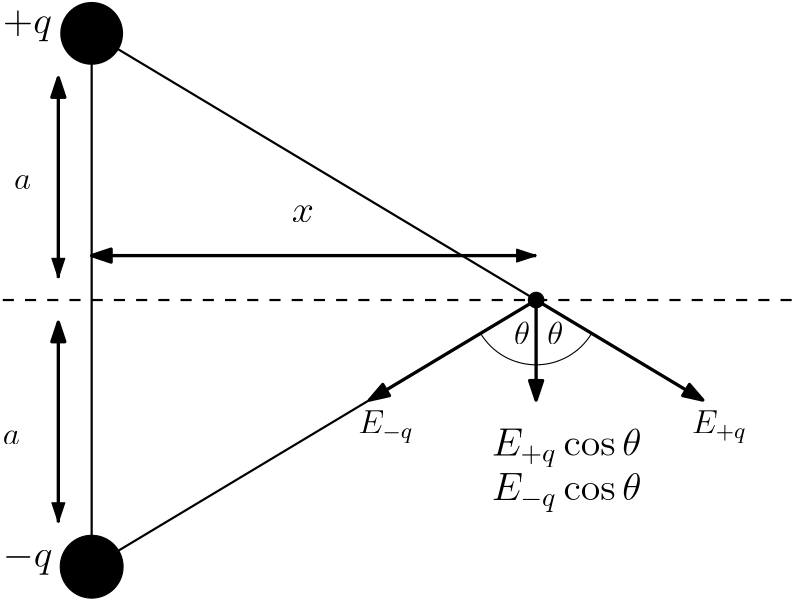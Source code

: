<?xml version="1.0"?>
<!DOCTYPE ipe SYSTEM "ipe.dtd">
<ipe version="70206" creator="Ipe 7.2.7">
<info created="D:20170921113053" modified="D:20170922110618"/>
<ipestyle name="basic">
<symbol name="arrow/arc(spx)">
<path stroke="sym-stroke" fill="sym-stroke" pen="sym-pen">
0 0 m
-1 0.333 l
-1 -0.333 l
h
</path>
</symbol>
<symbol name="arrow/farc(spx)">
<path stroke="sym-stroke" fill="white" pen="sym-pen">
0 0 m
-1 0.333 l
-1 -0.333 l
h
</path>
</symbol>
<symbol name="arrow/ptarc(spx)">
<path stroke="sym-stroke" fill="sym-stroke" pen="sym-pen">
0 0 m
-1 0.333 l
-0.8 0 l
-1 -0.333 l
h
</path>
</symbol>
<symbol name="arrow/fptarc(spx)">
<path stroke="sym-stroke" fill="white" pen="sym-pen">
0 0 m
-1 0.333 l
-0.8 0 l
-1 -0.333 l
h
</path>
</symbol>
<symbol name="mark/circle(sx)" transformations="translations">
<path fill="sym-stroke">
0.6 0 0 0.6 0 0 e
0.4 0 0 0.4 0 0 e
</path>
</symbol>
<symbol name="mark/disk(sx)" transformations="translations">
<path fill="sym-stroke">
0.6 0 0 0.6 0 0 e
</path>
</symbol>
<symbol name="mark/fdisk(sfx)" transformations="translations">
<group>
<path fill="sym-fill">
0.5 0 0 0.5 0 0 e
</path>
<path fill="sym-stroke" fillrule="eofill">
0.6 0 0 0.6 0 0 e
0.4 0 0 0.4 0 0 e
</path>
</group>
</symbol>
<symbol name="mark/box(sx)" transformations="translations">
<path fill="sym-stroke" fillrule="eofill">
-0.6 -0.6 m
0.6 -0.6 l
0.6 0.6 l
-0.6 0.6 l
h
-0.4 -0.4 m
0.4 -0.4 l
0.4 0.4 l
-0.4 0.4 l
h
</path>
</symbol>
<symbol name="mark/square(sx)" transformations="translations">
<path fill="sym-stroke">
-0.6 -0.6 m
0.6 -0.6 l
0.6 0.6 l
-0.6 0.6 l
h
</path>
</symbol>
<symbol name="mark/fsquare(sfx)" transformations="translations">
<group>
<path fill="sym-fill">
-0.5 -0.5 m
0.5 -0.5 l
0.5 0.5 l
-0.5 0.5 l
h
</path>
<path fill="sym-stroke" fillrule="eofill">
-0.6 -0.6 m
0.6 -0.6 l
0.6 0.6 l
-0.6 0.6 l
h
-0.4 -0.4 m
0.4 -0.4 l
0.4 0.4 l
-0.4 0.4 l
h
</path>
</group>
</symbol>
<symbol name="mark/cross(sx)" transformations="translations">
<group>
<path fill="sym-stroke">
-0.43 -0.57 m
0.57 0.43 l
0.43 0.57 l
-0.57 -0.43 l
h
</path>
<path fill="sym-stroke">
-0.43 0.57 m
0.57 -0.43 l
0.43 -0.57 l
-0.57 0.43 l
h
</path>
</group>
</symbol>
<symbol name="arrow/fnormal(spx)">
<path stroke="sym-stroke" fill="white" pen="sym-pen">
0 0 m
-1 0.333 l
-1 -0.333 l
h
</path>
</symbol>
<symbol name="arrow/pointed(spx)">
<path stroke="sym-stroke" fill="sym-stroke" pen="sym-pen">
0 0 m
-1 0.333 l
-0.8 0 l
-1 -0.333 l
h
</path>
</symbol>
<symbol name="arrow/fpointed(spx)">
<path stroke="sym-stroke" fill="white" pen="sym-pen">
0 0 m
-1 0.333 l
-0.8 0 l
-1 -0.333 l
h
</path>
</symbol>
<symbol name="arrow/linear(spx)">
<path stroke="sym-stroke" pen="sym-pen">
-1 0.333 m
0 0 l
-1 -0.333 l
</path>
</symbol>
<symbol name="arrow/fdouble(spx)">
<path stroke="sym-stroke" fill="white" pen="sym-pen">
0 0 m
-1 0.333 l
-1 -0.333 l
h
-1 0 m
-2 0.333 l
-2 -0.333 l
h
</path>
</symbol>
<symbol name="arrow/double(spx)">
<path stroke="sym-stroke" fill="sym-stroke" pen="sym-pen">
0 0 m
-1 0.333 l
-1 -0.333 l
h
-1 0 m
-2 0.333 l
-2 -0.333 l
h
</path>
</symbol>
<pen name="heavier" value="0.8"/>
<pen name="fat" value="1.2"/>
<pen name="ultrafat" value="2"/>
<symbolsize name="large" value="5"/>
<symbolsize name="small" value="2"/>
<symbolsize name="tiny" value="1.1"/>
<arrowsize name="large" value="10"/>
<arrowsize name="small" value="5"/>
<arrowsize name="tiny" value="3"/>
<color name="red" value="1 0 0"/>
<color name="green" value="0 1 0"/>
<color name="blue" value="0 0 1"/>
<color name="yellow" value="1 1 0"/>
<color name="orange" value="1 0.647 0"/>
<color name="gold" value="1 0.843 0"/>
<color name="purple" value="0.627 0.125 0.941"/>
<color name="gray" value="0.745"/>
<color name="brown" value="0.647 0.165 0.165"/>
<color name="navy" value="0 0 0.502"/>
<color name="pink" value="1 0.753 0.796"/>
<color name="seagreen" value="0.18 0.545 0.341"/>
<color name="turquoise" value="0.251 0.878 0.816"/>
<color name="violet" value="0.933 0.51 0.933"/>
<color name="darkblue" value="0 0 0.545"/>
<color name="darkcyan" value="0 0.545 0.545"/>
<color name="darkgray" value="0.663"/>
<color name="darkgreen" value="0 0.392 0"/>
<color name="darkmagenta" value="0.545 0 0.545"/>
<color name="darkorange" value="1 0.549 0"/>
<color name="darkred" value="0.545 0 0"/>
<color name="lightblue" value="0.678 0.847 0.902"/>
<color name="lightcyan" value="0.878 1 1"/>
<color name="lightgray" value="0.827"/>
<color name="lightgreen" value="0.565 0.933 0.565"/>
<color name="lightyellow" value="1 1 0.878"/>
<dashstyle name="dashed" value="[4] 0"/>
<dashstyle name="dotted" value="[1 3] 0"/>
<dashstyle name="dash dotted" value="[4 2 1 2] 0"/>
<dashstyle name="dash dot dotted" value="[4 2 1 2 1 2] 0"/>
<textsize name="large" value="\large"/>
<textsize name="Large" value="\Large"/>
<textsize name="LARGE" value="\LARGE"/>
<textsize name="huge" value="\huge"/>
<textsize name="Huge" value="\Huge"/>
<textsize name="small" value="\small"/>
<textsize name="footnote" value="\footnotesize"/>
<textsize name="tiny" value="\tiny"/>
<textstyle name="center" begin="\begin{center}" end="\end{center}"/>
<textstyle name="itemize" begin="\begin{itemize}" end="\end{itemize}"/>
<textstyle name="item" begin="\begin{itemize}\item{}" end="\end{itemize}"/>
<gridsize name="4 pts" value="4"/>
<gridsize name="8 pts (~3 mm)" value="8"/>
<gridsize name="16 pts (~6 mm)" value="16"/>
<gridsize name="32 pts (~12 mm)" value="32"/>
<gridsize name="10 pts (~3.5 mm)" value="10"/>
<gridsize name="20 pts (~7 mm)" value="20"/>
<gridsize name="14 pts (~5 mm)" value="14"/>
<gridsize name="28 pts (~10 mm)" value="28"/>
<gridsize name="56 pts (~20 mm)" value="56"/>
<anglesize name="90 deg" value="90"/>
<anglesize name="60 deg" value="60"/>
<anglesize name="45 deg" value="45"/>
<anglesize name="30 deg" value="30"/>
<anglesize name="22.5 deg" value="22.5"/>
<opacity name="10%" value="0.1"/>
<opacity name="30%" value="0.3"/>
<opacity name="50%" value="0.5"/>
<opacity name="75%" value="0.75"/>
<tiling name="falling" angle="-60" step="4" width="1"/>
<tiling name="rising" angle="30" step="4" width="1"/>
</ipestyle>
<page>
<layer name="alpha"/>
<view layers="alpha" active="alpha"/>
<path layer="alpha" fill="black">
11.3137 0 0 11.3137 128 736 e
</path>
<path stroke="black" fill="black">
11.3137 0 0 11.3137 128 544 e
</path>
<path stroke="black" dash="dashed" pen="heavier">
96 640 m
384 640 l
384 640 l
</path>
<path stroke="black" fill="black" pen="heavier">
128 736 m
128 544 l
128 544 l
</path>
<use name="mark/disk(sx)" pos="288 640" size="large" stroke="black"/>
<path stroke="black" fill="black" pen="heavier">
128 736 m
288 640 l
288 640 l
</path>
<path stroke="black" fill="black" pen="heavier">
128 544 m
288 640 l
288 640 l
</path>
<path stroke="black" fill="black" pen="fat" rarrow="normal/normal">
348 604 m
288 640 l
288 640 l
</path>
<path stroke="black" fill="black" pen="fat" rarrow="normal/normal">
228 604 m
288 640 l
288 640 l
</path>
<path stroke="black" fill="black" pen="fat" rarrow="normal/normal">
288 604 m
288 640 l
288 640 l
</path>
<path stroke="black" fill="black" pen="fat" rarrow="normal/normal">
116 720 m
116 648 l
116 648 l
</path>
<path stroke="black" fill="black" arrow="normal/normal" rarrow="normal/normal">
116 720 m
116 648 l
</path>
<path stroke="black" fill="black" pen="fat" rarrow="normal/normal">
116 632 m
116 560 l
116 560 l
</path>
<path stroke="black" fill="black" rarrow="normal/normal">
116 560 m
116 632 l
116 632 l
</path>
<text transformations="translations" pos="96 736" stroke="black" type="label" width="17.669" height="8.268" depth="2.79" valign="baseline" size="Large" style="math">+q</text>
<text transformations="translations" pos="96 544" stroke="black" type="label" width="17.901" height="8.368" depth="2.79" valign="baseline" size="Large" style="math">-q</text>
<path stroke="black" fill="black" pen="fat" rarrow="normal/normal">
128 656 m
288 656 l
288 656 l
</path>
<path stroke="black" fill="black" rarrow="normal/normal">
288 656 m
128 656 l
128 656 l
</path>
<text transformations="translations" pos="200 668" stroke="black" type="label" width="7.982" height="6.177" depth="0" valign="baseline" size="Large" style="math">x</text>
<text matrix="1 0 0 1 -80 -12" transformations="translations" pos="352 596" stroke="black" type="label" width="53.976" height="9.962" depth="4.09" valign="baseline" size="Large" style="math">E_{+q}\cos\theta</text>
<text matrix="1 0 0 1 48 -24" transformations="translations" pos="224 592" stroke="black" type="label" width="53.976" height="9.962" depth="4.09" valign="baseline" size="Large" style="math">E_{-q}\cos\theta</text>
<path stroke="black">
308 628 m
23.3238 0 0 -23.3238 288 640 268 628 a
</path>
<text matrix="1 0 0 1 0 4" transformations="translations" pos="280 620" stroke="black" type="label" width="5.78" height="8.302" depth="0" valign="baseline" size="large" style="math">\theta</text>
<text matrix="1 0 0 1 0 4" transformations="translations" pos="292 620" stroke="black" type="label" width="5.78" height="8.302" depth="0" valign="baseline" size="large" style="math">\theta</text>
<text transformations="translations" pos="100 680" stroke="black" type="label" width="6.145" height="5.147" depth="0" valign="baseline" size="large" style="math">a</text>
<text transformations="translations" pos="96 588" stroke="black" type="label" width="6.145" height="5.147" depth="0" valign="baseline" size="large" style="math">a</text>
<text matrix="1 0 0 1 -8 -8" transformations="translations" pos="352 600" stroke="black" type="label" width="19.817" height="8.172" depth="3.34" valign="baseline" size="large" style="math">E_{+q}</text>
<text transformations="translations" pos="224 592" stroke="black" type="label" width="19.817" height="8.172" depth="3.34" valign="baseline" size="large" style="math">E_{-q}</text>
</page>
</ipe>

